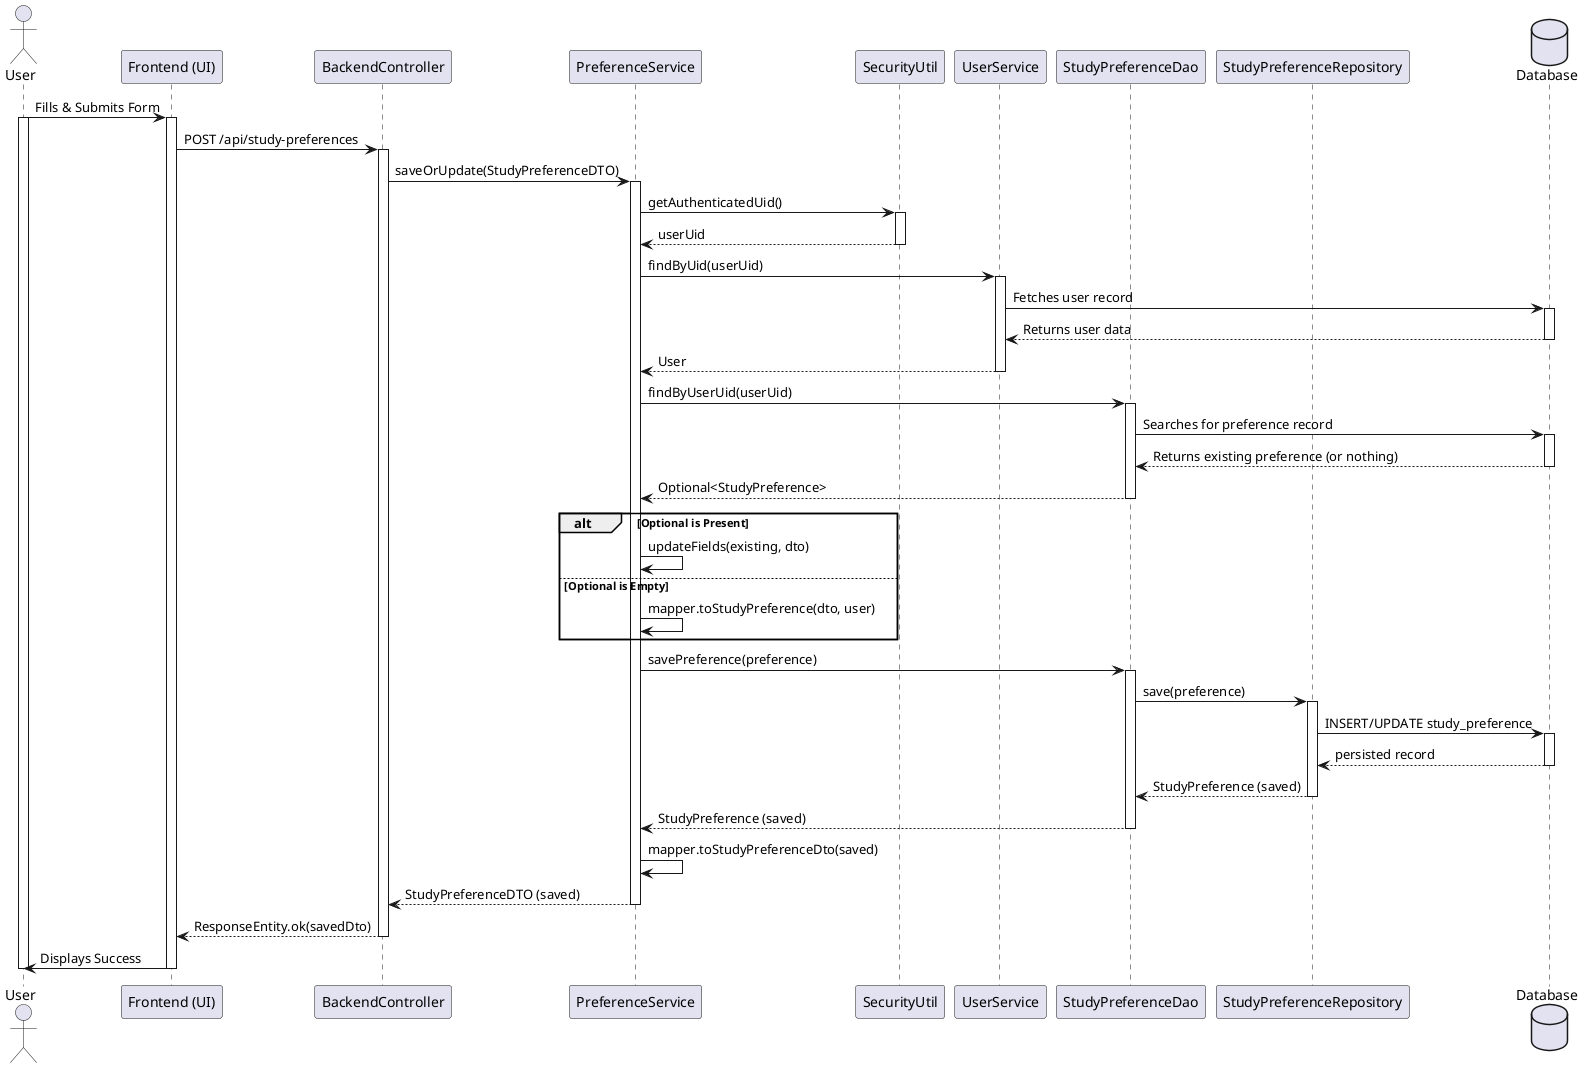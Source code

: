 @startuml
actor User
participant "Frontend (UI)" as Frontend
participant "BackendController" as Controller
participant "PreferenceService" as Service
participant "SecurityUtil" as Security
participant "UserService" as UserService
participant "StudyPreferenceDao" as DAO
participant "StudyPreferenceRepository" as Repository
database "Database" as DB

User -> Frontend : Fills & Submits Form
activate User
activate Frontend
Frontend -> Controller : POST /api/study-preferences
activate Controller

Controller -> Service : saveOrUpdate(StudyPreferenceDTO)
activate Service

Service -> Security : getAuthenticatedUid()
activate Security
Security --> Service : userUid
deactivate Security

Service -> UserService : findByUid(userUid)
activate UserService
UserService -> DB: Fetches user record
activate DB
DB --> UserService: Returns user data
deactivate DB
UserService --> Service : User
deactivate UserService

Service -> DAO : findByUserUid(userUid)
activate DAO
DAO -> DB : Searches for preference record
activate DB
DB --> DAO : Returns existing preference (or nothing)
deactivate DB
DAO --> Service : Optional<StudyPreference>
deactivate DAO

alt Optional is Present
    Service -> Service : updateFields(existing, dto)
else Optional is Empty
    Service -> Service : mapper.toStudyPreference(dto, user)
end

Service -> DAO : savePreference(preference)
activate DAO
DAO -> Repository : save(preference)
activate Repository
Repository -> DB : INSERT/UPDATE study_preference
activate DB
DB --> Repository : persisted record
deactivate DB
Repository --> DAO : StudyPreference (saved)
deactivate Repository
DAO --> Service : StudyPreference (saved)
deactivate DAO

Service -> Service : mapper.toStudyPreferenceDto(saved)
Service --> Controller : StudyPreferenceDTO (saved)
deactivate Service

Controller --> Frontend : ResponseEntity.ok(savedDto)
deactivate Controller

Frontend -> User : Displays Success
deactivate Frontend
deactivate User
@enduml
